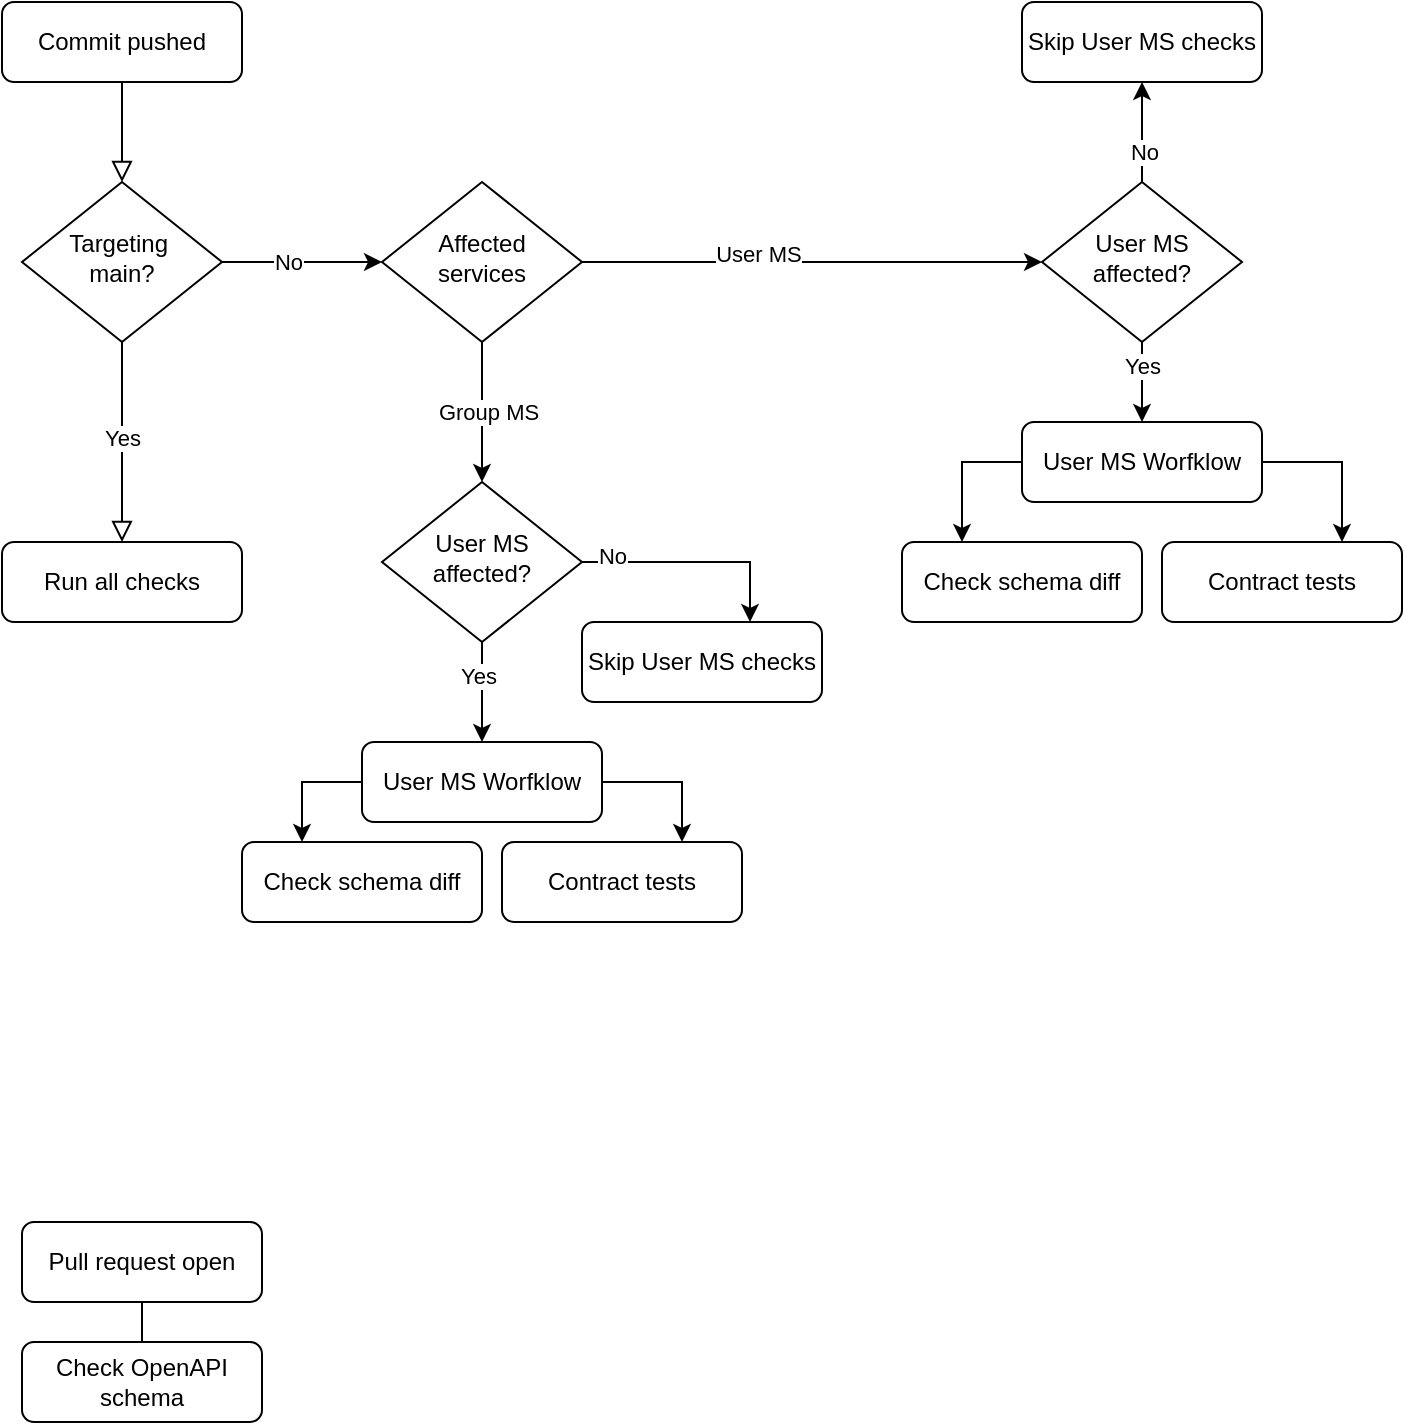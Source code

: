 ﻿<mxfile version="27.0.6">
  <diagram id="C5RBs43oDa-KdzZeNtuy" name="Page-1">
    <mxGraphModel dx="807" dy="681" grid="1" gridSize="10" guides="1" tooltips="1" connect="1" arrows="1" fold="1" page="1" pageScale="1" pageWidth="827" pageHeight="1169" math="0" shadow="0">
      <root>
        <mxCell id="WIyWlLk6GJQsqaUBKTNV-0" />
        <mxCell id="WIyWlLk6GJQsqaUBKTNV-1" parent="WIyWlLk6GJQsqaUBKTNV-0" />
        <mxCell id="WIyWlLk6GJQsqaUBKTNV-2" value="" style="rounded=0;html=1;jettySize=auto;orthogonalLoop=1;fontSize=11;endArrow=block;endFill=0;endSize=8;strokeWidth=1;shadow=0;labelBackgroundColor=none;edgeStyle=orthogonalEdgeStyle;" parent="WIyWlLk6GJQsqaUBKTNV-1" source="WIyWlLk6GJQsqaUBKTNV-3" target="WIyWlLk6GJQsqaUBKTNV-6" edge="1">
          <mxGeometry relative="1" as="geometry" />
        </mxCell>
        <mxCell id="WIyWlLk6GJQsqaUBKTNV-3" value="Commit pushed" style="rounded=1;whiteSpace=wrap;html=1;fontSize=12;glass=0;strokeWidth=1;shadow=0;" parent="WIyWlLk6GJQsqaUBKTNV-1" vertex="1">
          <mxGeometry x="40" y="40" width="120" height="40" as="geometry" />
        </mxCell>
        <mxCell id="88LonxuUh-9R2wBCYOzp-54" style="edgeStyle=orthogonalEdgeStyle;rounded=0;orthogonalLoop=1;jettySize=auto;html=1;entryX=0;entryY=0.5;entryDx=0;entryDy=0;" parent="WIyWlLk6GJQsqaUBKTNV-1" source="WIyWlLk6GJQsqaUBKTNV-6" target="88LonxuUh-9R2wBCYOzp-36" edge="1">
          <mxGeometry relative="1" as="geometry" />
        </mxCell>
        <mxCell id="88LonxuUh-9R2wBCYOzp-55" value="No" style="edgeLabel;html=1;align=center;verticalAlign=middle;resizable=0;points=[];" parent="88LonxuUh-9R2wBCYOzp-54" vertex="1" connectable="0">
          <mxGeometry x="-0.193" relative="1" as="geometry">
            <mxPoint as="offset" />
          </mxGeometry>
        </mxCell>
        <mxCell id="WIyWlLk6GJQsqaUBKTNV-6" value="Targeting&amp;nbsp;&lt;div&gt;main?&lt;/div&gt;" style="rhombus;whiteSpace=wrap;html=1;shadow=0;fontFamily=Helvetica;fontSize=12;align=center;strokeWidth=1;spacing=6;spacingTop=-4;" parent="WIyWlLk6GJQsqaUBKTNV-1" vertex="1">
          <mxGeometry x="50" y="130" width="100" height="80" as="geometry" />
        </mxCell>
        <mxCell id="88LonxuUh-9R2wBCYOzp-2" value="" style="rounded=0;html=1;jettySize=auto;orthogonalLoop=1;fontSize=11;endArrow=block;endFill=0;endSize=8;strokeWidth=1;shadow=0;labelBackgroundColor=none;edgeStyle=orthogonalEdgeStyle;" parent="WIyWlLk6GJQsqaUBKTNV-1" source="WIyWlLk6GJQsqaUBKTNV-6" target="88LonxuUh-9R2wBCYOzp-1" edge="1">
          <mxGeometry x="0.012" y="10" relative="1" as="geometry">
            <mxPoint as="offset" />
            <mxPoint x="100" y="210" as="sourcePoint" />
            <mxPoint x="100" y="250.0" as="targetPoint" />
          </mxGeometry>
        </mxCell>
        <mxCell id="88LonxuUh-9R2wBCYOzp-3" value="Yes" style="edgeLabel;html=1;align=center;verticalAlign=middle;resizable=0;points=[];" parent="88LonxuUh-9R2wBCYOzp-2" vertex="1" connectable="0">
          <mxGeometry x="-0.053" relative="1" as="geometry">
            <mxPoint as="offset" />
          </mxGeometry>
        </mxCell>
        <mxCell id="88LonxuUh-9R2wBCYOzp-1" value="Run all checks" style="rounded=1;whiteSpace=wrap;html=1;fontSize=12;glass=0;strokeWidth=1;shadow=0;" parent="WIyWlLk6GJQsqaUBKTNV-1" vertex="1">
          <mxGeometry x="40" y="310" width="120" height="40" as="geometry" />
        </mxCell>
        <mxCell id="88LonxuUh-9R2wBCYOzp-35" value="" style="group" parent="WIyWlLk6GJQsqaUBKTNV-1" vertex="1" connectable="0">
          <mxGeometry x="490" y="40" width="250" height="310" as="geometry" />
        </mxCell>
        <mxCell id="88LonxuUh-9R2wBCYOzp-20" style="edgeStyle=orthogonalEdgeStyle;rounded=0;orthogonalLoop=1;jettySize=auto;html=1;exitX=0.5;exitY=1;exitDx=0;exitDy=0;" parent="88LonxuUh-9R2wBCYOzp-35" source="88LonxuUh-9R2wBCYOzp-19" edge="1">
          <mxGeometry relative="1" as="geometry">
            <mxPoint x="120" y="210" as="targetPoint" />
          </mxGeometry>
        </mxCell>
        <mxCell id="88LonxuUh-9R2wBCYOzp-27" value="Yes" style="edgeLabel;html=1;align=center;verticalAlign=middle;resizable=0;points=[];" parent="88LonxuUh-9R2wBCYOzp-20" vertex="1" connectable="0">
          <mxGeometry x="-0.444" relative="1" as="geometry">
            <mxPoint as="offset" />
          </mxGeometry>
        </mxCell>
        <mxCell id="88LonxuUh-9R2wBCYOzp-33" style="edgeStyle=orthogonalEdgeStyle;rounded=0;orthogonalLoop=1;jettySize=auto;html=1;exitX=0.5;exitY=0;exitDx=0;exitDy=0;entryX=0.5;entryY=1;entryDx=0;entryDy=0;" parent="88LonxuUh-9R2wBCYOzp-35" source="88LonxuUh-9R2wBCYOzp-19" target="88LonxuUh-9R2wBCYOzp-32" edge="1">
          <mxGeometry relative="1" as="geometry" />
        </mxCell>
        <mxCell id="88LonxuUh-9R2wBCYOzp-34" value="No" style="edgeLabel;html=1;align=center;verticalAlign=middle;resizable=0;points=[];" parent="88LonxuUh-9R2wBCYOzp-33" vertex="1" connectable="0">
          <mxGeometry x="-0.371" y="-1" relative="1" as="geometry">
            <mxPoint as="offset" />
          </mxGeometry>
        </mxCell>
        <mxCell id="88LonxuUh-9R2wBCYOzp-19" value="User MS affected?" style="rhombus;whiteSpace=wrap;html=1;shadow=0;fontFamily=Helvetica;fontSize=12;align=center;strokeWidth=1;spacing=6;spacingTop=-4;" parent="88LonxuUh-9R2wBCYOzp-35" vertex="1">
          <mxGeometry x="70" y="90" width="100" height="80" as="geometry" />
        </mxCell>
        <mxCell id="88LonxuUh-9R2wBCYOzp-25" style="edgeStyle=orthogonalEdgeStyle;rounded=0;orthogonalLoop=1;jettySize=auto;html=1;entryX=0.25;entryY=0;entryDx=0;entryDy=0;exitX=0;exitY=0.5;exitDx=0;exitDy=0;" parent="88LonxuUh-9R2wBCYOzp-35" source="88LonxuUh-9R2wBCYOzp-21" target="88LonxuUh-9R2wBCYOzp-22" edge="1">
          <mxGeometry relative="1" as="geometry" />
        </mxCell>
        <mxCell id="88LonxuUh-9R2wBCYOzp-26" style="edgeStyle=orthogonalEdgeStyle;rounded=0;orthogonalLoop=1;jettySize=auto;html=1;entryX=0.75;entryY=0;entryDx=0;entryDy=0;exitX=1;exitY=0.5;exitDx=0;exitDy=0;" parent="88LonxuUh-9R2wBCYOzp-35" source="88LonxuUh-9R2wBCYOzp-21" target="88LonxuUh-9R2wBCYOzp-23" edge="1">
          <mxGeometry relative="1" as="geometry" />
        </mxCell>
        <mxCell id="88LonxuUh-9R2wBCYOzp-21" value="User MS Worfklow" style="rounded=1;whiteSpace=wrap;html=1;fontSize=12;glass=0;strokeWidth=1;shadow=0;" parent="88LonxuUh-9R2wBCYOzp-35" vertex="1">
          <mxGeometry x="60" y="210" width="120" height="40" as="geometry" />
        </mxCell>
        <mxCell id="88LonxuUh-9R2wBCYOzp-22" value="Check schema diff" style="rounded=1;whiteSpace=wrap;html=1;fontSize=12;glass=0;strokeWidth=1;shadow=0;" parent="88LonxuUh-9R2wBCYOzp-35" vertex="1">
          <mxGeometry y="270" width="120" height="40" as="geometry" />
        </mxCell>
        <mxCell id="88LonxuUh-9R2wBCYOzp-23" value="Contract tests" style="rounded=1;whiteSpace=wrap;html=1;fontSize=12;glass=0;strokeWidth=1;shadow=0;" parent="88LonxuUh-9R2wBCYOzp-35" vertex="1">
          <mxGeometry x="130" y="270" width="120" height="40" as="geometry" />
        </mxCell>
        <mxCell id="88LonxuUh-9R2wBCYOzp-32" value="Skip User MS checks" style="rounded=1;whiteSpace=wrap;html=1;fontSize=12;glass=0;strokeWidth=1;shadow=0;" parent="88LonxuUh-9R2wBCYOzp-35" vertex="1">
          <mxGeometry x="60" width="120" height="40" as="geometry" />
        </mxCell>
        <mxCell id="88LonxuUh-9R2wBCYOzp-37" style="edgeStyle=orthogonalEdgeStyle;rounded=0;orthogonalLoop=1;jettySize=auto;html=1;entryX=0;entryY=0.5;entryDx=0;entryDy=0;" parent="WIyWlLk6GJQsqaUBKTNV-1" source="88LonxuUh-9R2wBCYOzp-36" target="88LonxuUh-9R2wBCYOzp-19" edge="1">
          <mxGeometry relative="1" as="geometry" />
        </mxCell>
        <mxCell id="88LonxuUh-9R2wBCYOzp-38" value="User MS" style="edgeLabel;html=1;align=center;verticalAlign=middle;resizable=0;points=[];" parent="88LonxuUh-9R2wBCYOzp-37" vertex="1" connectable="0">
          <mxGeometry x="-0.239" y="4" relative="1" as="geometry">
            <mxPoint as="offset" />
          </mxGeometry>
        </mxCell>
        <mxCell id="88LonxuUh-9R2wBCYOzp-57" style="edgeStyle=orthogonalEdgeStyle;rounded=0;orthogonalLoop=1;jettySize=auto;html=1;entryX=0.5;entryY=0;entryDx=0;entryDy=0;" parent="WIyWlLk6GJQsqaUBKTNV-1" source="88LonxuUh-9R2wBCYOzp-36" target="88LonxuUh-9R2wBCYOzp-44" edge="1">
          <mxGeometry relative="1" as="geometry" />
        </mxCell>
        <mxCell id="88LonxuUh-9R2wBCYOzp-58" value="Group MS" style="edgeLabel;html=1;align=center;verticalAlign=middle;resizable=0;points=[];" parent="88LonxuUh-9R2wBCYOzp-57" vertex="1" connectable="0">
          <mxGeometry x="-0.011" y="3" relative="1" as="geometry">
            <mxPoint as="offset" />
          </mxGeometry>
        </mxCell>
        <mxCell id="88LonxuUh-9R2wBCYOzp-36" value="Affected services" style="rhombus;whiteSpace=wrap;html=1;shadow=0;fontFamily=Helvetica;fontSize=12;align=center;strokeWidth=1;spacing=6;spacingTop=-4;" parent="WIyWlLk6GJQsqaUBKTNV-1" vertex="1">
          <mxGeometry x="230" y="130" width="100" height="80" as="geometry" />
        </mxCell>
        <mxCell id="88LonxuUh-9R2wBCYOzp-50" value="Skip User MS checks" style="rounded=1;whiteSpace=wrap;html=1;fontSize=12;glass=0;strokeWidth=1;shadow=0;" parent="WIyWlLk6GJQsqaUBKTNV-1" vertex="1">
          <mxGeometry x="330" y="350" width="120" height="40" as="geometry" />
        </mxCell>
        <mxCell id="88LonxuUh-9R2wBCYOzp-53" style="edgeStyle=orthogonalEdgeStyle;rounded=0;orthogonalLoop=1;jettySize=auto;html=1;" parent="WIyWlLk6GJQsqaUBKTNV-1" source="88LonxuUh-9R2wBCYOzp-44" target="88LonxuUh-9R2wBCYOzp-50" edge="1">
          <mxGeometry relative="1" as="geometry">
            <Array as="points">
              <mxPoint x="414" y="320" />
            </Array>
          </mxGeometry>
        </mxCell>
        <mxCell id="88LonxuUh-9R2wBCYOzp-56" value="No" style="edgeLabel;html=1;align=center;verticalAlign=middle;resizable=0;points=[];" parent="88LonxuUh-9R2wBCYOzp-53" vertex="1" connectable="0">
          <mxGeometry x="-0.749" y="3" relative="1" as="geometry">
            <mxPoint as="offset" />
          </mxGeometry>
        </mxCell>
        <mxCell id="88LonxuUh-9R2wBCYOzp-60" style="edgeStyle=orthogonalEdgeStyle;rounded=0;orthogonalLoop=1;jettySize=auto;html=1;entryX=0.5;entryY=0;entryDx=0;entryDy=0;" parent="WIyWlLk6GJQsqaUBKTNV-1" source="88LonxuUh-9R2wBCYOzp-44" target="88LonxuUh-9R2wBCYOzp-47" edge="1">
          <mxGeometry relative="1" as="geometry" />
        </mxCell>
        <mxCell id="88LonxuUh-9R2wBCYOzp-62" value="Yes" style="edgeLabel;html=1;align=center;verticalAlign=middle;resizable=0;points=[];" parent="88LonxuUh-9R2wBCYOzp-60" vertex="1" connectable="0">
          <mxGeometry x="-0.316" y="-2" relative="1" as="geometry">
            <mxPoint as="offset" />
          </mxGeometry>
        </mxCell>
        <mxCell id="88LonxuUh-9R2wBCYOzp-44" value="User MS affected?" style="rhombus;whiteSpace=wrap;html=1;shadow=0;fontFamily=Helvetica;fontSize=12;align=center;strokeWidth=1;spacing=6;spacingTop=-4;" parent="WIyWlLk6GJQsqaUBKTNV-1" vertex="1">
          <mxGeometry x="230" y="280" width="100" height="80" as="geometry" />
        </mxCell>
        <mxCell id="88LonxuUh-9R2wBCYOzp-45" style="edgeStyle=orthogonalEdgeStyle;rounded=0;orthogonalLoop=1;jettySize=auto;html=1;entryX=0.25;entryY=0;entryDx=0;entryDy=0;exitX=0;exitY=0.5;exitDx=0;exitDy=0;" parent="WIyWlLk6GJQsqaUBKTNV-1" source="88LonxuUh-9R2wBCYOzp-47" target="88LonxuUh-9R2wBCYOzp-48" edge="1">
          <mxGeometry relative="1" as="geometry" />
        </mxCell>
        <mxCell id="88LonxuUh-9R2wBCYOzp-46" style="edgeStyle=orthogonalEdgeStyle;rounded=0;orthogonalLoop=1;jettySize=auto;html=1;entryX=0.75;entryY=0;entryDx=0;entryDy=0;exitX=1;exitY=0.5;exitDx=0;exitDy=0;" parent="WIyWlLk6GJQsqaUBKTNV-1" source="88LonxuUh-9R2wBCYOzp-47" target="88LonxuUh-9R2wBCYOzp-49" edge="1">
          <mxGeometry relative="1" as="geometry" />
        </mxCell>
        <mxCell id="88LonxuUh-9R2wBCYOzp-47" value="User MS Worfklow" style="rounded=1;whiteSpace=wrap;html=1;fontSize=12;glass=0;strokeWidth=1;shadow=0;" parent="WIyWlLk6GJQsqaUBKTNV-1" vertex="1">
          <mxGeometry x="220.0" y="410" width="120" height="40" as="geometry" />
        </mxCell>
        <mxCell id="88LonxuUh-9R2wBCYOzp-48" value="Check schema diff" style="rounded=1;whiteSpace=wrap;html=1;fontSize=12;glass=0;strokeWidth=1;shadow=0;" parent="WIyWlLk6GJQsqaUBKTNV-1" vertex="1">
          <mxGeometry x="160" y="460" width="120" height="40" as="geometry" />
        </mxCell>
        <mxCell id="88LonxuUh-9R2wBCYOzp-49" value="Contract tests" style="rounded=1;whiteSpace=wrap;html=1;fontSize=12;glass=0;strokeWidth=1;shadow=0;" parent="WIyWlLk6GJQsqaUBKTNV-1" vertex="1">
          <mxGeometry x="290" y="460" width="120" height="40" as="geometry" />
        </mxCell>
        <mxCell id="iN33TDUsQGReZ_2OqSYB-2" style="edgeStyle=orthogonalEdgeStyle;rounded=0;orthogonalLoop=1;jettySize=auto;html=1;" edge="1" parent="WIyWlLk6GJQsqaUBKTNV-1" source="iN33TDUsQGReZ_2OqSYB-1">
          <mxGeometry relative="1" as="geometry">
            <mxPoint x="110" y="720" as="targetPoint" />
          </mxGeometry>
        </mxCell>
        <mxCell id="iN33TDUsQGReZ_2OqSYB-1" value="Pull request open" style="rounded=1;whiteSpace=wrap;html=1;fontSize=12;glass=0;strokeWidth=1;shadow=0;" vertex="1" parent="WIyWlLk6GJQsqaUBKTNV-1">
          <mxGeometry x="50" y="650" width="120" height="40" as="geometry" />
        </mxCell>
        <mxCell id="iN33TDUsQGReZ_2OqSYB-3" value="Check OpenAPI schema" style="rounded=1;whiteSpace=wrap;html=1;fontSize=12;glass=0;strokeWidth=1;shadow=0;" vertex="1" parent="WIyWlLk6GJQsqaUBKTNV-1">
          <mxGeometry x="50" y="710" width="120" height="40" as="geometry" />
        </mxCell>
      </root>
    </mxGraphModel>
  </diagram>
</mxfile>
